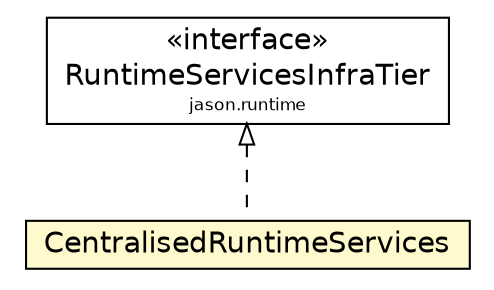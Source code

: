 #!/usr/local/bin/dot
#
# Class diagram 
# Generated by UMLGraph version 5.1 (http://www.umlgraph.org/)
#

digraph G {
	edge [fontname="Helvetica",fontsize=10,labelfontname="Helvetica",labelfontsize=10];
	node [fontname="Helvetica",fontsize=10,shape=plaintext];
	nodesep=0.25;
	ranksep=0.5;
	// jason.infra.centralised.CentralisedRuntimeServices
	c37737 [label=<<table title="jason.infra.centralised.CentralisedRuntimeServices" border="0" cellborder="1" cellspacing="0" cellpadding="2" port="p" bgcolor="lemonChiffon" href="./CentralisedRuntimeServices.html">
		<tr><td><table border="0" cellspacing="0" cellpadding="1">
<tr><td align="center" balign="center"> CentralisedRuntimeServices </td></tr>
		</table></td></tr>
		</table>>, fontname="Helvetica", fontcolor="black", fontsize=14.0];
	// jason.runtime.RuntimeServicesInfraTier
	c37774 [label=<<table title="jason.runtime.RuntimeServicesInfraTier" border="0" cellborder="1" cellspacing="0" cellpadding="2" port="p" href="../../runtime/RuntimeServicesInfraTier.html">
		<tr><td><table border="0" cellspacing="0" cellpadding="1">
<tr><td align="center" balign="center"> &#171;interface&#187; </td></tr>
<tr><td align="center" balign="center"> RuntimeServicesInfraTier </td></tr>
<tr><td align="center" balign="center"><font point-size="8.0"> jason.runtime </font></td></tr>
		</table></td></tr>
		</table>>, fontname="Helvetica", fontcolor="black", fontsize=14.0];
	//jason.infra.centralised.CentralisedRuntimeServices implements jason.runtime.RuntimeServicesInfraTier
	c37774:p -> c37737:p [dir=back,arrowtail=empty,style=dashed];
}

